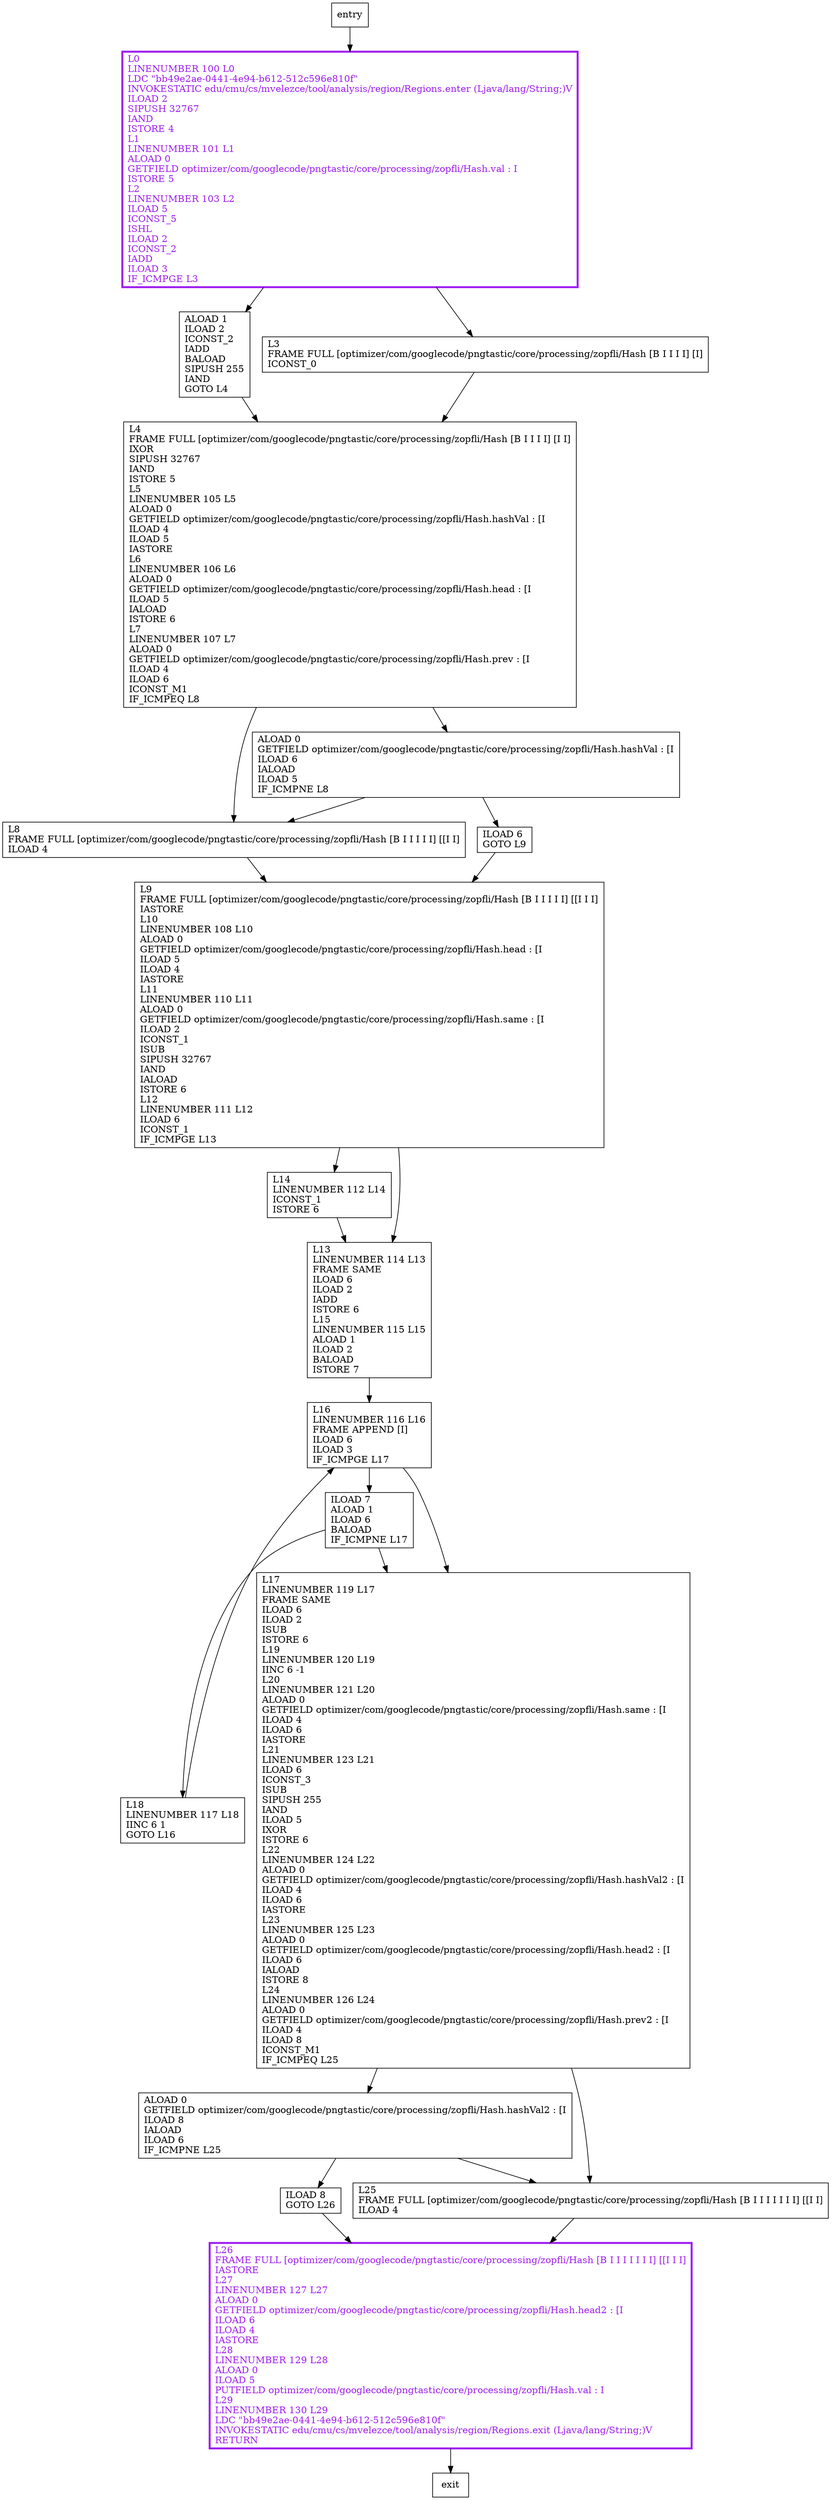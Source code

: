 digraph updateHash {
node [shape=record];
221145867 [label="L8\lFRAME FULL [optimizer/com/googlecode/pngtastic/core/processing/zopfli/Hash [B I I I I I] [[I I]\lILOAD 4\l"];
1924411652 [label="L14\lLINENUMBER 112 L14\lICONST_1\lISTORE 6\l"];
855206842 [label="L18\lLINENUMBER 117 L18\lIINC 6 1\lGOTO L16\l"];
579590740 [label="ILOAD 6\lGOTO L9\l"];
564766469 [label="ILOAD 8\lGOTO L26\l"];
1492431642 [label="ALOAD 0\lGETFIELD optimizer/com/googlecode/pngtastic/core/processing/zopfli/Hash.hashVal2 : [I\lILOAD 8\lIALOAD\lILOAD 6\lIF_ICMPNE L25\l"];
1928028672 [label="L26\lFRAME FULL [optimizer/com/googlecode/pngtastic/core/processing/zopfli/Hash [B I I I I I I I] [[I I I]\lIASTORE\lL27\lLINENUMBER 127 L27\lALOAD 0\lGETFIELD optimizer/com/googlecode/pngtastic/core/processing/zopfli/Hash.head2 : [I\lILOAD 6\lILOAD 4\lIASTORE\lL28\lLINENUMBER 129 L28\lALOAD 0\lILOAD 5\lPUTFIELD optimizer/com/googlecode/pngtastic/core/processing/zopfli/Hash.val : I\lL29\lLINENUMBER 130 L29\lLDC \"bb49e2ae-0441-4e94-b612-512c596e810f\"\lINVOKESTATIC edu/cmu/cs/mvelezce/tool/analysis/region/Regions.exit (Ljava/lang/String;)V\lRETURN\l"];
1974918491 [label="L9\lFRAME FULL [optimizer/com/googlecode/pngtastic/core/processing/zopfli/Hash [B I I I I I] [[I I I]\lIASTORE\lL10\lLINENUMBER 108 L10\lALOAD 0\lGETFIELD optimizer/com/googlecode/pngtastic/core/processing/zopfli/Hash.head : [I\lILOAD 5\lILOAD 4\lIASTORE\lL11\lLINENUMBER 110 L11\lALOAD 0\lGETFIELD optimizer/com/googlecode/pngtastic/core/processing/zopfli/Hash.same : [I\lILOAD 2\lICONST_1\lISUB\lSIPUSH 32767\lIAND\lIALOAD\lISTORE 6\lL12\lLINENUMBER 111 L12\lILOAD 6\lICONST_1\lIF_ICMPGE L13\l"];
1292784864 [label="ILOAD 7\lALOAD 1\lILOAD 6\lBALOAD\lIF_ICMPNE L17\l"];
1742885458 [label="L25\lFRAME FULL [optimizer/com/googlecode/pngtastic/core/processing/zopfli/Hash [B I I I I I I I] [[I I]\lILOAD 4\l"];
236002428 [label="L17\lLINENUMBER 119 L17\lFRAME SAME\lILOAD 6\lILOAD 2\lISUB\lISTORE 6\lL19\lLINENUMBER 120 L19\lIINC 6 -1\lL20\lLINENUMBER 121 L20\lALOAD 0\lGETFIELD optimizer/com/googlecode/pngtastic/core/processing/zopfli/Hash.same : [I\lILOAD 4\lILOAD 6\lIASTORE\lL21\lLINENUMBER 123 L21\lILOAD 6\lICONST_3\lISUB\lSIPUSH 255\lIAND\lILOAD 5\lIXOR\lISTORE 6\lL22\lLINENUMBER 124 L22\lALOAD 0\lGETFIELD optimizer/com/googlecode/pngtastic/core/processing/zopfli/Hash.hashVal2 : [I\lILOAD 4\lILOAD 6\lIASTORE\lL23\lLINENUMBER 125 L23\lALOAD 0\lGETFIELD optimizer/com/googlecode/pngtastic/core/processing/zopfli/Hash.head2 : [I\lILOAD 6\lIALOAD\lISTORE 8\lL24\lLINENUMBER 126 L24\lALOAD 0\lGETFIELD optimizer/com/googlecode/pngtastic/core/processing/zopfli/Hash.prev2 : [I\lILOAD 4\lILOAD 8\lICONST_M1\lIF_ICMPEQ L25\l"];
1457352442 [label="ALOAD 1\lILOAD 2\lICONST_2\lIADD\lBALOAD\lSIPUSH 255\lIAND\lGOTO L4\l"];
645717550 [label="L0\lLINENUMBER 100 L0\lLDC \"bb49e2ae-0441-4e94-b612-512c596e810f\"\lINVOKESTATIC edu/cmu/cs/mvelezce/tool/analysis/region/Regions.enter (Ljava/lang/String;)V\lILOAD 2\lSIPUSH 32767\lIAND\lISTORE 4\lL1\lLINENUMBER 101 L1\lALOAD 0\lGETFIELD optimizer/com/googlecode/pngtastic/core/processing/zopfli/Hash.val : I\lISTORE 5\lL2\lLINENUMBER 103 L2\lILOAD 5\lICONST_5\lISHL\lILOAD 2\lICONST_2\lIADD\lILOAD 3\lIF_ICMPGE L3\l"];
1298350375 [label="L4\lFRAME FULL [optimizer/com/googlecode/pngtastic/core/processing/zopfli/Hash [B I I I I] [I I]\lIXOR\lSIPUSH 32767\lIAND\lISTORE 5\lL5\lLINENUMBER 105 L5\lALOAD 0\lGETFIELD optimizer/com/googlecode/pngtastic/core/processing/zopfli/Hash.hashVal : [I\lILOAD 4\lILOAD 5\lIASTORE\lL6\lLINENUMBER 106 L6\lALOAD 0\lGETFIELD optimizer/com/googlecode/pngtastic/core/processing/zopfli/Hash.head : [I\lILOAD 5\lIALOAD\lISTORE 6\lL7\lLINENUMBER 107 L7\lALOAD 0\lGETFIELD optimizer/com/googlecode/pngtastic/core/processing/zopfli/Hash.prev : [I\lILOAD 4\lILOAD 6\lICONST_M1\lIF_ICMPEQ L8\l"];
188647125 [label="L13\lLINENUMBER 114 L13\lFRAME SAME\lILOAD 6\lILOAD 2\lIADD\lISTORE 6\lL15\lLINENUMBER 115 L15\lALOAD 1\lILOAD 2\lBALOAD\lISTORE 7\l"];
1628848368 [label="L16\lLINENUMBER 116 L16\lFRAME APPEND [I]\lILOAD 6\lILOAD 3\lIF_ICMPGE L17\l"];
1620989914 [label="L3\lFRAME FULL [optimizer/com/googlecode/pngtastic/core/processing/zopfli/Hash [B I I I I] [I]\lICONST_0\l"];
521985523 [label="ALOAD 0\lGETFIELD optimizer/com/googlecode/pngtastic/core/processing/zopfli/Hash.hashVal : [I\lILOAD 6\lIALOAD\lILOAD 5\lIF_ICMPNE L8\l"];
entry;
exit;
221145867 -> 1974918491;
1924411652 -> 188647125;
855206842 -> 1628848368;
579590740 -> 1974918491;
564766469 -> 1928028672;
1492431642 -> 1742885458;
1492431642 -> 564766469;
1928028672 -> exit;
1974918491 -> 1924411652;
1974918491 -> 188647125;
entry -> 645717550;
1292784864 -> 236002428;
1292784864 -> 855206842;
1742885458 -> 1928028672;
236002428 -> 1742885458;
236002428 -> 1492431642;
1457352442 -> 1298350375;
645717550 -> 1457352442;
645717550 -> 1620989914;
1298350375 -> 221145867;
1298350375 -> 521985523;
188647125 -> 1628848368;
1628848368 -> 1292784864;
1628848368 -> 236002428;
1620989914 -> 1298350375;
521985523 -> 221145867;
521985523 -> 579590740;
645717550[fontcolor="purple", penwidth=3, color="purple"];
1928028672[fontcolor="purple", penwidth=3, color="purple"];
}
